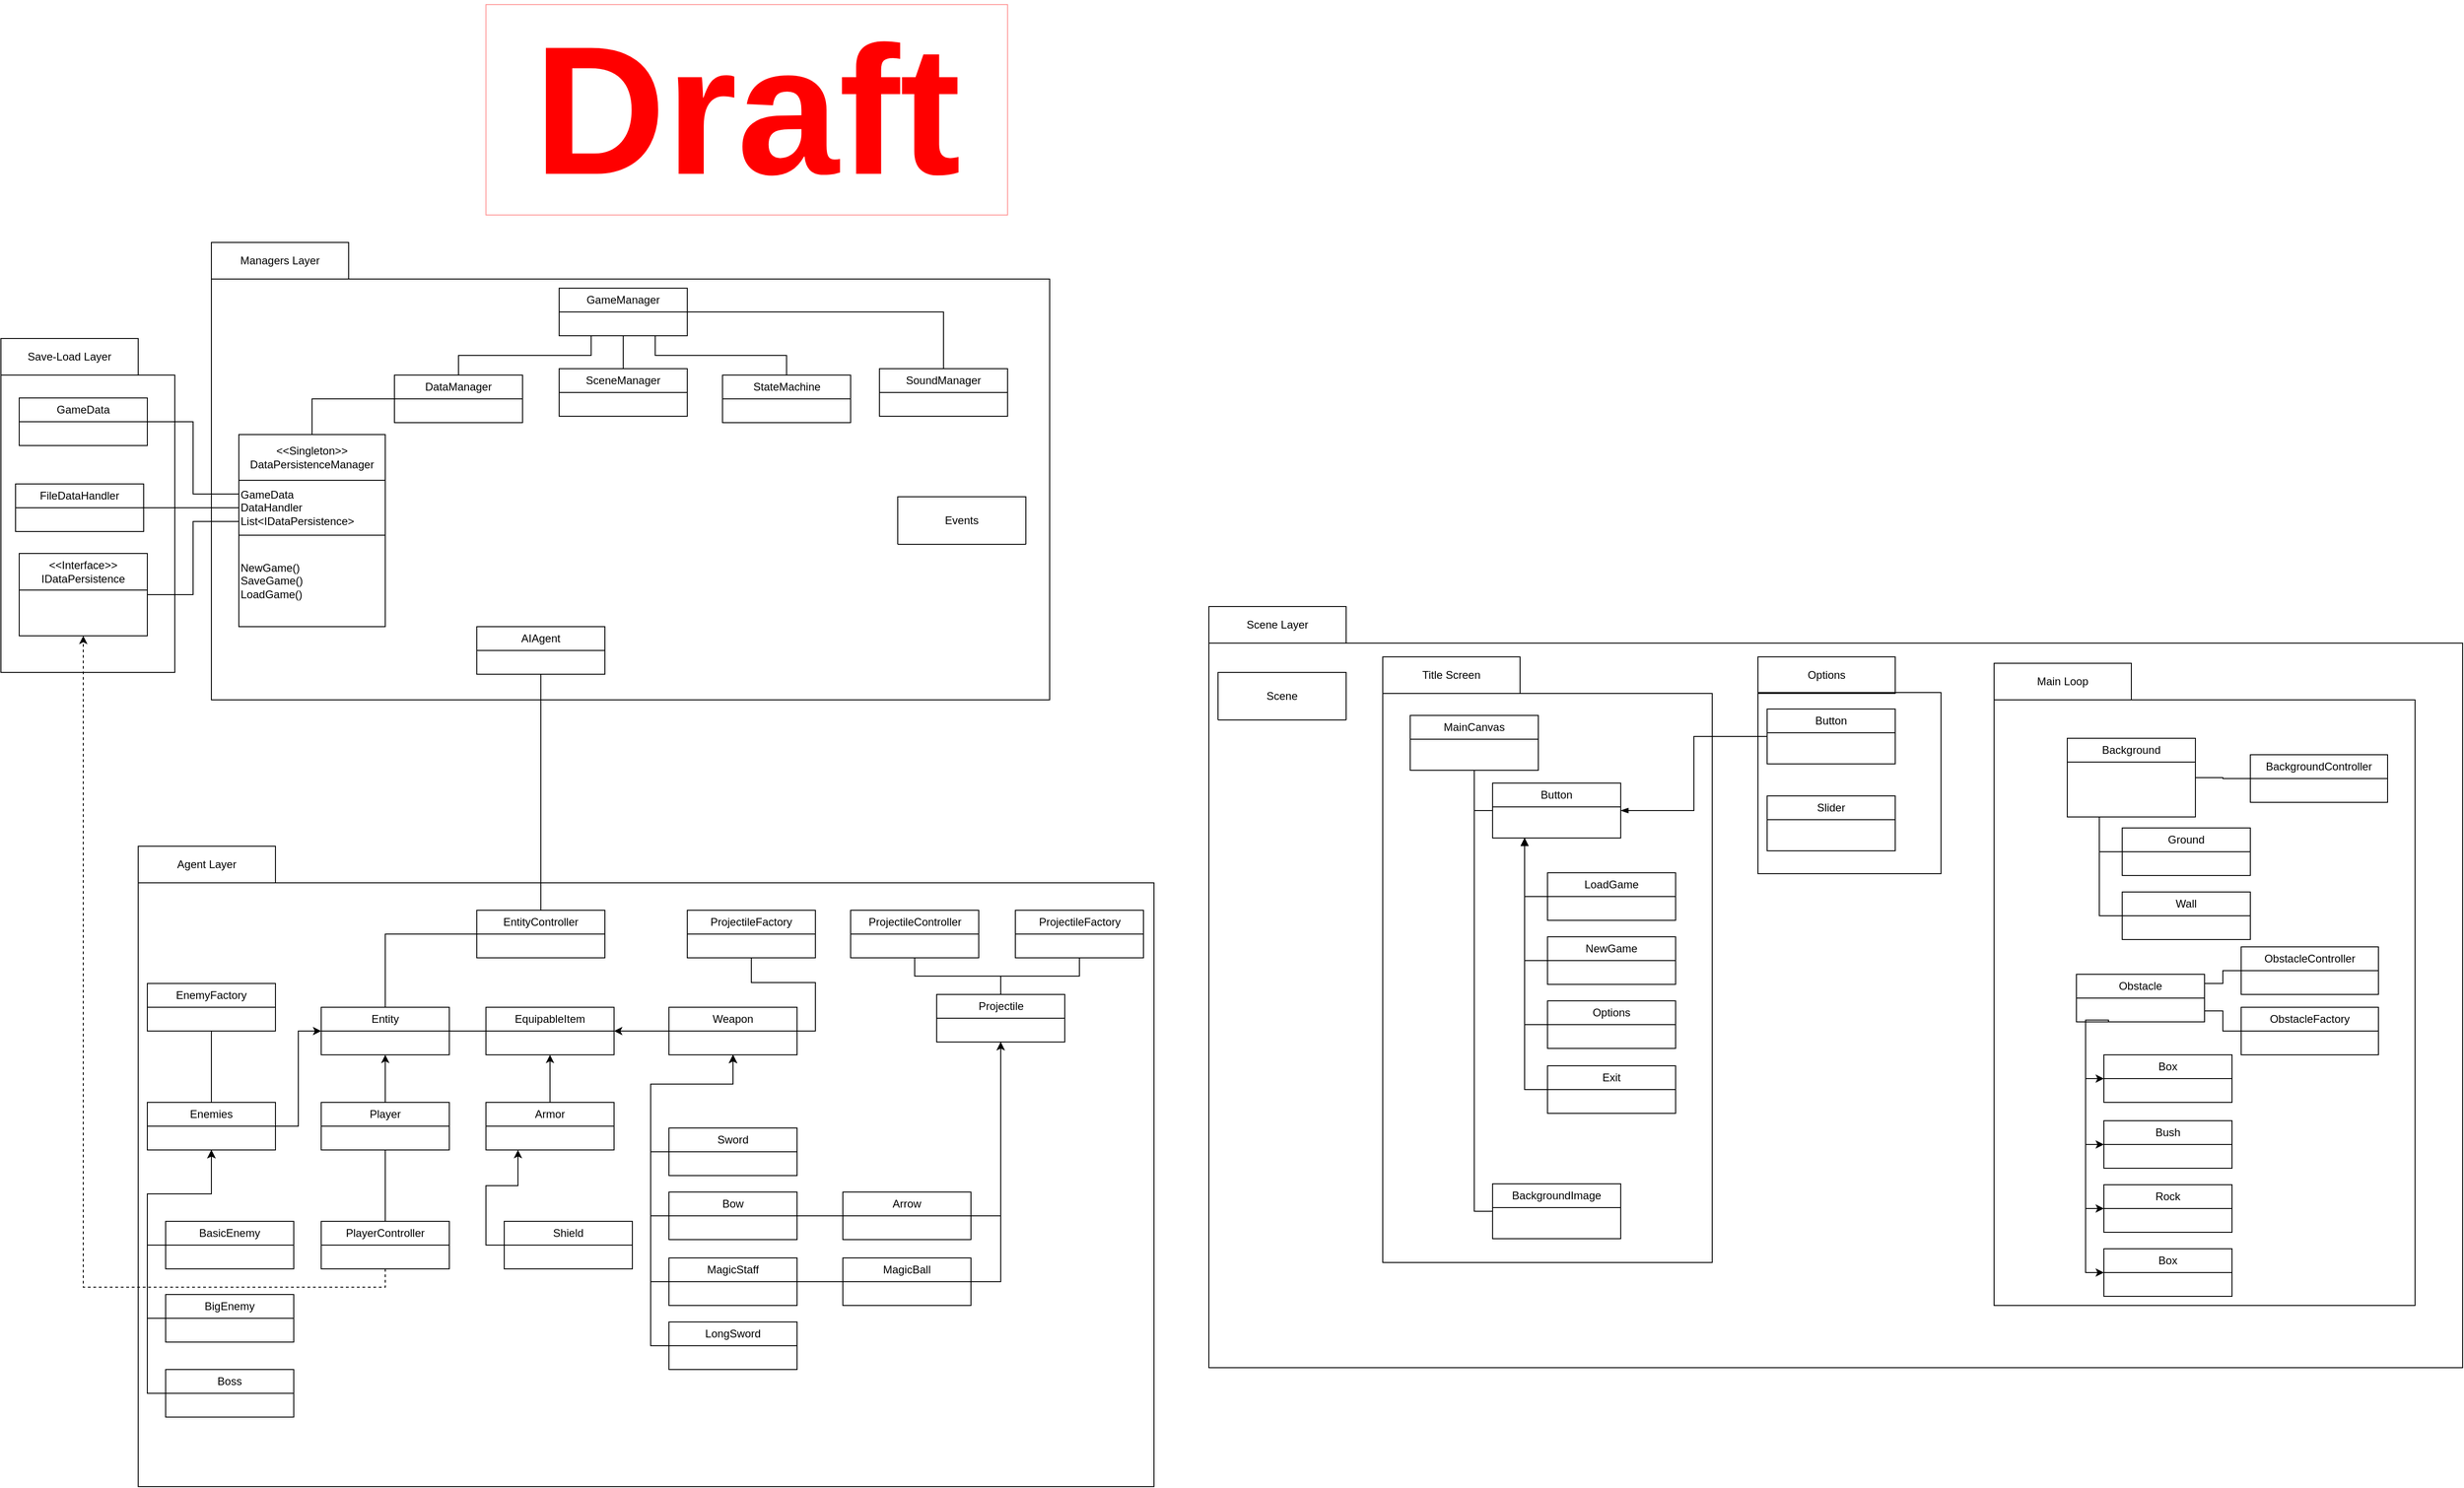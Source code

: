 <mxfile version="24.8.4">
  <diagram name="Página-1" id="SKRLu6_MuARgDEXjkevO">
    <mxGraphModel dx="4316" dy="3375" grid="1" gridSize="10" guides="1" tooltips="1" connect="1" arrows="1" fold="1" page="1" pageScale="1" pageWidth="827" pageHeight="1169" math="0" shadow="0">
      <root>
        <mxCell id="0" />
        <mxCell id="1" parent="0" />
        <mxCell id="CLsQ-1BCrkhe_JOiHHqP-4" value="" style="rounded=0;whiteSpace=wrap;html=1;fillColor=none;" vertex="1" parent="1">
          <mxGeometry x="-570" y="-415" width="190" height="325" as="geometry" />
        </mxCell>
        <mxCell id="TCKFNK1VzcnC_DEqVwrI-56" value="" style="rounded=0;whiteSpace=wrap;html=1;fillColor=none;" parent="1" vertex="1">
          <mxGeometry x="-340" y="-520" width="916" height="460" as="geometry" />
        </mxCell>
        <mxCell id="TCKFNK1VzcnC_DEqVwrI-37" value="" style="rounded=0;whiteSpace=wrap;html=1;fillColor=none;" parent="1" vertex="1">
          <mxGeometry x="-420" y="140" width="1110" height="660" as="geometry" />
        </mxCell>
        <mxCell id="TCKFNK1VzcnC_DEqVwrI-40" value="" style="rounded=0;whiteSpace=wrap;html=1;fillColor=none;" parent="1" vertex="1">
          <mxGeometry x="750" y="-122" width="1370" height="792" as="geometry" />
        </mxCell>
        <mxCell id="ePh-xBDJGtSykjtxWbjK-45" style="edgeStyle=orthogonalEdgeStyle;rounded=0;orthogonalLoop=1;jettySize=auto;html=1;exitX=1;exitY=0.5;exitDx=0;exitDy=0;entryX=0;entryY=0.5;entryDx=0;entryDy=0;" parent="1" source="TCKFNK1VzcnC_DEqVwrI-7" target="TCKFNK1VzcnC_DEqVwrI-25" edge="1">
          <mxGeometry relative="1" as="geometry" />
        </mxCell>
        <mxCell id="ePh-xBDJGtSykjtxWbjK-88" style="edgeStyle=orthogonalEdgeStyle;rounded=0;orthogonalLoop=1;jettySize=auto;html=1;exitX=0.5;exitY=0;exitDx=0;exitDy=0;entryX=0.5;entryY=1;entryDx=0;entryDy=0;endArrow=none;endFill=0;" parent="1" source="TCKFNK1VzcnC_DEqVwrI-7" target="ePh-xBDJGtSykjtxWbjK-81" edge="1">
          <mxGeometry relative="1" as="geometry" />
        </mxCell>
        <mxCell id="TCKFNK1VzcnC_DEqVwrI-7" value="Enemies" style="swimlane;fontStyle=0;childLayout=stackLayout;horizontal=1;startSize=26;fillColor=none;horizontalStack=0;resizeParent=1;resizeParentMax=0;resizeLast=0;collapsible=1;marginBottom=0;whiteSpace=wrap;html=1;" parent="1" vertex="1">
          <mxGeometry x="-410" y="380" width="140" height="52" as="geometry" />
        </mxCell>
        <mxCell id="TCKFNK1VzcnC_DEqVwrI-8" value="Scene" style="swimlane;fontStyle=0;childLayout=stackLayout;horizontal=1;startSize=52;fillColor=none;horizontalStack=0;resizeParent=1;resizeParentMax=0;resizeLast=0;collapsible=1;marginBottom=0;whiteSpace=wrap;html=1;" parent="1" vertex="1">
          <mxGeometry x="760" y="-90" width="140" height="52" as="geometry" />
        </mxCell>
        <mxCell id="ePh-xBDJGtSykjtxWbjK-9" style="edgeStyle=orthogonalEdgeStyle;rounded=0;orthogonalLoop=1;jettySize=auto;html=1;exitX=0.5;exitY=0;exitDx=0;exitDy=0;entryX=0;entryY=0.5;entryDx=0;entryDy=0;endArrow=none;endFill=0;" parent="1" source="TCKFNK1VzcnC_DEqVwrI-25" target="TCKFNK1VzcnC_DEqVwrI-28" edge="1">
          <mxGeometry relative="1" as="geometry">
            <Array as="points">
              <mxPoint x="-150" y="196" />
            </Array>
          </mxGeometry>
        </mxCell>
        <mxCell id="TCKFNK1VzcnC_DEqVwrI-25" value="Entity" style="swimlane;fontStyle=0;childLayout=stackLayout;horizontal=1;startSize=26;fillColor=none;horizontalStack=0;resizeParent=1;resizeParentMax=0;resizeLast=0;collapsible=1;marginBottom=0;whiteSpace=wrap;html=1;" parent="1" vertex="1">
          <mxGeometry x="-220" y="276" width="140" height="52" as="geometry" />
        </mxCell>
        <mxCell id="TCKFNK1VzcnC_DEqVwrI-28" value="EntityController" style="swimlane;fontStyle=0;childLayout=stackLayout;horizontal=1;startSize=26;fillColor=none;horizontalStack=0;resizeParent=1;resizeParentMax=0;resizeLast=0;collapsible=1;marginBottom=0;whiteSpace=wrap;html=1;" parent="1" vertex="1">
          <mxGeometry x="-50" y="170" width="140" height="52" as="geometry" />
        </mxCell>
        <mxCell id="TCKFNK1VzcnC_DEqVwrI-31" value="Events" style="swimlane;fontStyle=0;childLayout=stackLayout;horizontal=1;startSize=52;fillColor=none;horizontalStack=0;resizeParent=1;resizeParentMax=0;resizeLast=0;collapsible=1;marginBottom=0;whiteSpace=wrap;html=1;" parent="1" vertex="1">
          <mxGeometry x="410" y="-282" width="140" height="52" as="geometry" />
        </mxCell>
        <mxCell id="ePh-xBDJGtSykjtxWbjK-32" style="edgeStyle=orthogonalEdgeStyle;rounded=0;orthogonalLoop=1;jettySize=auto;html=1;exitX=0.5;exitY=1;exitDx=0;exitDy=0;entryX=0.5;entryY=0;entryDx=0;entryDy=0;endArrow=none;endFill=0;" parent="1" source="TCKFNK1VzcnC_DEqVwrI-32" target="TCKFNK1VzcnC_DEqVwrI-28" edge="1">
          <mxGeometry relative="1" as="geometry" />
        </mxCell>
        <mxCell id="TCKFNK1VzcnC_DEqVwrI-32" value="AIAgent" style="swimlane;fontStyle=0;childLayout=stackLayout;horizontal=1;startSize=26;fillColor=none;horizontalStack=0;resizeParent=1;resizeParentMax=0;resizeLast=0;collapsible=1;marginBottom=0;whiteSpace=wrap;html=1;" parent="1" vertex="1">
          <mxGeometry x="-50" y="-140" width="140" height="52" as="geometry" />
        </mxCell>
        <mxCell id="TCKFNK1VzcnC_DEqVwrI-38" value="Agent Layer" style="html=1;whiteSpace=wrap;" parent="1" vertex="1">
          <mxGeometry x="-420" y="100" width="150" height="40" as="geometry" />
        </mxCell>
        <mxCell id="TCKFNK1VzcnC_DEqVwrI-41" value="Scene Layer" style="html=1;whiteSpace=wrap;" parent="1" vertex="1">
          <mxGeometry x="750" y="-162" width="150" height="40" as="geometry" />
        </mxCell>
        <mxCell id="7OHynZDJISKg4fT9eiZ2-58" style="edgeStyle=orthogonalEdgeStyle;rounded=0;orthogonalLoop=1;jettySize=auto;html=1;exitX=0.5;exitY=0;exitDx=0;exitDy=0;entryX=0.25;entryY=1;entryDx=0;entryDy=0;endArrow=none;endFill=0;" parent="1" source="TCKFNK1VzcnC_DEqVwrI-43" target="TCKFNK1VzcnC_DEqVwrI-51" edge="1">
          <mxGeometry relative="1" as="geometry" />
        </mxCell>
        <mxCell id="7OHynZDJISKg4fT9eiZ2-60" value="" style="edgeStyle=orthogonalEdgeStyle;rounded=0;orthogonalLoop=1;jettySize=auto;html=1;endArrow=none;endFill=0;" parent="1" source="TCKFNK1VzcnC_DEqVwrI-43" target="7OHynZDJISKg4fT9eiZ2-59" edge="1">
          <mxGeometry relative="1" as="geometry" />
        </mxCell>
        <mxCell id="TCKFNK1VzcnC_DEqVwrI-43" value="DataManager" style="swimlane;fontStyle=0;childLayout=stackLayout;horizontal=1;startSize=26;fillColor=none;horizontalStack=0;resizeParent=1;resizeParentMax=0;resizeLast=0;collapsible=1;marginBottom=0;whiteSpace=wrap;html=1;" parent="1" vertex="1">
          <mxGeometry x="-140" y="-415" width="140" height="52" as="geometry" />
        </mxCell>
        <mxCell id="7OHynZDJISKg4fT9eiZ2-55" style="edgeStyle=orthogonalEdgeStyle;rounded=0;orthogonalLoop=1;jettySize=auto;html=1;exitX=0.5;exitY=0;exitDx=0;exitDy=0;entryX=0.5;entryY=1;entryDx=0;entryDy=0;endArrow=none;endFill=0;" parent="1" source="TCKFNK1VzcnC_DEqVwrI-48" target="TCKFNK1VzcnC_DEqVwrI-51" edge="1">
          <mxGeometry relative="1" as="geometry" />
        </mxCell>
        <mxCell id="TCKFNK1VzcnC_DEqVwrI-48" value="SceneManager" style="swimlane;fontStyle=0;childLayout=stackLayout;horizontal=1;startSize=26;fillColor=none;horizontalStack=0;resizeParent=1;resizeParentMax=0;resizeLast=0;collapsible=1;marginBottom=0;whiteSpace=wrap;html=1;" parent="1" vertex="1">
          <mxGeometry x="40" y="-422" width="140" height="52" as="geometry" />
        </mxCell>
        <mxCell id="7OHynZDJISKg4fT9eiZ2-56" style="edgeStyle=orthogonalEdgeStyle;rounded=0;orthogonalLoop=1;jettySize=auto;html=1;exitX=0.5;exitY=0;exitDx=0;exitDy=0;entryX=0.75;entryY=1;entryDx=0;entryDy=0;endArrow=none;endFill=0;" parent="1" source="TCKFNK1VzcnC_DEqVwrI-49" target="TCKFNK1VzcnC_DEqVwrI-51" edge="1">
          <mxGeometry relative="1" as="geometry" />
        </mxCell>
        <mxCell id="TCKFNK1VzcnC_DEqVwrI-49" value="StateMachine" style="swimlane;fontStyle=0;childLayout=stackLayout;horizontal=1;startSize=26;fillColor=none;horizontalStack=0;resizeParent=1;resizeParentMax=0;resizeLast=0;collapsible=1;marginBottom=0;whiteSpace=wrap;html=1;" parent="1" vertex="1">
          <mxGeometry x="218.5" y="-415" width="140" height="52" as="geometry" />
        </mxCell>
        <mxCell id="7OHynZDJISKg4fT9eiZ2-57" style="edgeStyle=orthogonalEdgeStyle;rounded=0;orthogonalLoop=1;jettySize=auto;html=1;exitX=0.5;exitY=0;exitDx=0;exitDy=0;entryX=1;entryY=0.5;entryDx=0;entryDy=0;endArrow=none;endFill=0;" parent="1" source="TCKFNK1VzcnC_DEqVwrI-50" target="TCKFNK1VzcnC_DEqVwrI-51" edge="1">
          <mxGeometry relative="1" as="geometry" />
        </mxCell>
        <mxCell id="TCKFNK1VzcnC_DEqVwrI-50" value="SoundManager" style="swimlane;fontStyle=0;childLayout=stackLayout;horizontal=1;startSize=26;fillColor=none;horizontalStack=0;resizeParent=1;resizeParentMax=0;resizeLast=0;collapsible=1;marginBottom=0;whiteSpace=wrap;html=1;" parent="1" vertex="1">
          <mxGeometry x="390" y="-422" width="140" height="52" as="geometry" />
        </mxCell>
        <mxCell id="TCKFNK1VzcnC_DEqVwrI-51" value="GameManager" style="swimlane;fontStyle=0;childLayout=stackLayout;horizontal=1;startSize=26;fillColor=none;horizontalStack=0;resizeParent=1;resizeParentMax=0;resizeLast=0;collapsible=1;marginBottom=0;whiteSpace=wrap;html=1;" parent="1" vertex="1">
          <mxGeometry x="40" y="-510" width="140" height="52" as="geometry" />
        </mxCell>
        <mxCell id="TCKFNK1VzcnC_DEqVwrI-57" value="Managers Layer" style="html=1;whiteSpace=wrap;" parent="1" vertex="1">
          <mxGeometry x="-340" y="-560" width="150" height="40" as="geometry" />
        </mxCell>
        <mxCell id="ePh-xBDJGtSykjtxWbjK-1" style="edgeStyle=orthogonalEdgeStyle;rounded=0;orthogonalLoop=1;jettySize=auto;html=1;exitX=0.5;exitY=0;exitDx=0;exitDy=0;entryX=0.5;entryY=1;entryDx=0;entryDy=0;" parent="1" source="ENG01ewXfub_soL2wW_B-3" target="TCKFNK1VzcnC_DEqVwrI-25" edge="1">
          <mxGeometry relative="1" as="geometry" />
        </mxCell>
        <mxCell id="ePh-xBDJGtSykjtxWbjK-47" style="edgeStyle=orthogonalEdgeStyle;rounded=0;orthogonalLoop=1;jettySize=auto;html=1;exitX=0.5;exitY=1;exitDx=0;exitDy=0;entryX=0.5;entryY=0;entryDx=0;entryDy=0;endArrow=none;endFill=0;" parent="1" source="ENG01ewXfub_soL2wW_B-3" target="ePh-xBDJGtSykjtxWbjK-46" edge="1">
          <mxGeometry relative="1" as="geometry" />
        </mxCell>
        <mxCell id="ENG01ewXfub_soL2wW_B-3" value="Player" style="swimlane;fontStyle=0;childLayout=stackLayout;horizontal=1;startSize=26;fillColor=none;horizontalStack=0;resizeParent=1;resizeParentMax=0;resizeLast=0;collapsible=1;marginBottom=0;whiteSpace=wrap;html=1;" parent="1" vertex="1">
          <mxGeometry x="-220" y="380" width="140" height="52" as="geometry" />
        </mxCell>
        <mxCell id="ENG01ewXfub_soL2wW_B-11" value="&lt;font style=&quot;font-size: 200px;&quot; color=&quot;#ff0000&quot;&gt;Draft&lt;/font&gt;&lt;font style=&quot;font-size: 200px;&quot; color=&quot;#ff0000&quot;&gt;&lt;br&gt;&lt;/font&gt;" style="text;strokeColor=#FF0000;fillColor=none;html=1;fontSize=24;fontStyle=1;verticalAlign=middle;align=center;opacity=40;" parent="1" vertex="1">
          <mxGeometry x="-40" y="-820" width="570" height="230" as="geometry" />
        </mxCell>
        <mxCell id="ePh-xBDJGtSykjtxWbjK-82" style="edgeStyle=orthogonalEdgeStyle;rounded=0;orthogonalLoop=1;jettySize=auto;html=1;exitX=0;exitY=0.5;exitDx=0;exitDy=0;entryX=0.5;entryY=1;entryDx=0;entryDy=0;" parent="1" source="ePh-xBDJGtSykjtxWbjK-3" target="TCKFNK1VzcnC_DEqVwrI-7" edge="1">
          <mxGeometry relative="1" as="geometry">
            <Array as="points">
              <mxPoint x="-410" y="536" />
              <mxPoint x="-410" y="480" />
              <mxPoint x="-340" y="480" />
            </Array>
          </mxGeometry>
        </mxCell>
        <mxCell id="ePh-xBDJGtSykjtxWbjK-3" value="BasicEnemy" style="swimlane;fontStyle=0;childLayout=stackLayout;horizontal=1;startSize=26;fillColor=none;horizontalStack=0;resizeParent=1;resizeParentMax=0;resizeLast=0;collapsible=1;marginBottom=0;whiteSpace=wrap;html=1;" parent="1" vertex="1">
          <mxGeometry x="-390" y="510" width="140" height="52" as="geometry" />
        </mxCell>
        <mxCell id="ePh-xBDJGtSykjtxWbjK-86" style="edgeStyle=orthogonalEdgeStyle;rounded=0;orthogonalLoop=1;jettySize=auto;html=1;exitX=0;exitY=0.5;exitDx=0;exitDy=0;entryX=0.5;entryY=1;entryDx=0;entryDy=0;" parent="1" source="ePh-xBDJGtSykjtxWbjK-4" target="TCKFNK1VzcnC_DEqVwrI-7" edge="1">
          <mxGeometry relative="1" as="geometry">
            <Array as="points">
              <mxPoint x="-410" y="616" />
              <mxPoint x="-410" y="480" />
              <mxPoint x="-340" y="480" />
            </Array>
          </mxGeometry>
        </mxCell>
        <mxCell id="ePh-xBDJGtSykjtxWbjK-4" value="BigEnemy" style="swimlane;fontStyle=0;childLayout=stackLayout;horizontal=1;startSize=26;fillColor=none;horizontalStack=0;resizeParent=1;resizeParentMax=0;resizeLast=0;collapsible=1;marginBottom=0;whiteSpace=wrap;html=1;" parent="1" vertex="1">
          <mxGeometry x="-390" y="590" width="140" height="52" as="geometry" />
        </mxCell>
        <mxCell id="ePh-xBDJGtSykjtxWbjK-85" style="edgeStyle=orthogonalEdgeStyle;rounded=0;orthogonalLoop=1;jettySize=auto;html=1;exitX=0;exitY=0.5;exitDx=0;exitDy=0;entryX=0.5;entryY=1;entryDx=0;entryDy=0;" parent="1" source="ePh-xBDJGtSykjtxWbjK-5" target="TCKFNK1VzcnC_DEqVwrI-7" edge="1">
          <mxGeometry relative="1" as="geometry">
            <Array as="points">
              <mxPoint x="-410" y="698" />
              <mxPoint x="-410" y="480" />
              <mxPoint x="-340" y="480" />
            </Array>
          </mxGeometry>
        </mxCell>
        <mxCell id="ePh-xBDJGtSykjtxWbjK-5" value="Boss" style="swimlane;fontStyle=0;childLayout=stackLayout;horizontal=1;startSize=26;fillColor=none;horizontalStack=0;resizeParent=1;resizeParentMax=0;resizeLast=0;collapsible=1;marginBottom=0;whiteSpace=wrap;html=1;" parent="1" vertex="1">
          <mxGeometry x="-390" y="672" width="140" height="52" as="geometry" />
        </mxCell>
        <mxCell id="ePh-xBDJGtSykjtxWbjK-44" style="edgeStyle=orthogonalEdgeStyle;rounded=0;orthogonalLoop=1;jettySize=auto;html=1;exitX=0.5;exitY=1;exitDx=0;exitDy=0;entryX=0.5;entryY=0;entryDx=0;entryDy=0;endArrow=none;endFill=0;" parent="1" source="ePh-xBDJGtSykjtxWbjK-33" target="ePh-xBDJGtSykjtxWbjK-41" edge="1">
          <mxGeometry relative="1" as="geometry" />
        </mxCell>
        <mxCell id="ePh-xBDJGtSykjtxWbjK-33" value="Projectile&lt;span style=&quot;background-color: initial;&quot;&gt;Controller&lt;/span&gt;" style="swimlane;fontStyle=0;childLayout=stackLayout;horizontal=1;startSize=26;fillColor=none;horizontalStack=0;resizeParent=1;resizeParentMax=0;resizeLast=0;collapsible=1;marginBottom=0;whiteSpace=wrap;html=1;" parent="1" vertex="1">
          <mxGeometry x="358.5" y="170" width="140" height="52" as="geometry" />
        </mxCell>
        <mxCell id="ePh-xBDJGtSykjtxWbjK-76" value="" style="edgeStyle=orthogonalEdgeStyle;rounded=0;orthogonalLoop=1;jettySize=auto;html=1;endArrow=none;endFill=0;" parent="1" source="ePh-xBDJGtSykjtxWbjK-41" target="ePh-xBDJGtSykjtxWbjK-75" edge="1">
          <mxGeometry relative="1" as="geometry" />
        </mxCell>
        <mxCell id="ePh-xBDJGtSykjtxWbjK-41" value="Projectile" style="swimlane;fontStyle=0;childLayout=stackLayout;horizontal=1;startSize=26;fillColor=none;horizontalStack=0;resizeParent=1;resizeParentMax=0;resizeLast=0;collapsible=1;marginBottom=0;whiteSpace=wrap;html=1;" parent="1" vertex="1">
          <mxGeometry x="452.5" y="262" width="140" height="52" as="geometry" />
        </mxCell>
        <mxCell id="ePh-xBDJGtSykjtxWbjK-63" style="edgeStyle=orthogonalEdgeStyle;rounded=0;orthogonalLoop=1;jettySize=auto;html=1;exitX=1;exitY=0.5;exitDx=0;exitDy=0;entryX=0.5;entryY=1;entryDx=0;entryDy=0;" parent="1" source="ePh-xBDJGtSykjtxWbjK-42" target="ePh-xBDJGtSykjtxWbjK-41" edge="1">
          <mxGeometry relative="1" as="geometry">
            <Array as="points">
              <mxPoint x="522.5" y="504" />
            </Array>
          </mxGeometry>
        </mxCell>
        <mxCell id="ePh-xBDJGtSykjtxWbjK-42" value="Arrow" style="swimlane;fontStyle=0;childLayout=stackLayout;horizontal=1;startSize=26;fillColor=none;horizontalStack=0;resizeParent=1;resizeParentMax=0;resizeLast=0;collapsible=1;marginBottom=0;whiteSpace=wrap;html=1;" parent="1" vertex="1">
          <mxGeometry x="350" y="478" width="140" height="52" as="geometry" />
        </mxCell>
        <mxCell id="ePh-xBDJGtSykjtxWbjK-66" style="edgeStyle=orthogonalEdgeStyle;rounded=0;orthogonalLoop=1;jettySize=auto;html=1;exitX=1;exitY=0.5;exitDx=0;exitDy=0;entryX=0.5;entryY=1;entryDx=0;entryDy=0;" parent="1" source="ePh-xBDJGtSykjtxWbjK-43" target="ePh-xBDJGtSykjtxWbjK-41" edge="1">
          <mxGeometry relative="1" as="geometry">
            <Array as="points">
              <mxPoint x="522.5" y="576" />
            </Array>
          </mxGeometry>
        </mxCell>
        <mxCell id="ePh-xBDJGtSykjtxWbjK-43" value="MagicBall" style="swimlane;fontStyle=0;childLayout=stackLayout;horizontal=1;startSize=26;fillColor=none;horizontalStack=0;resizeParent=1;resizeParentMax=0;resizeLast=0;collapsible=1;marginBottom=0;whiteSpace=wrap;html=1;" parent="1" vertex="1">
          <mxGeometry x="350" y="550" width="140" height="52" as="geometry" />
        </mxCell>
        <mxCell id="7OHynZDJISKg4fT9eiZ2-63" style="edgeStyle=orthogonalEdgeStyle;rounded=0;orthogonalLoop=1;jettySize=auto;html=1;exitX=0.5;exitY=1;exitDx=0;exitDy=0;entryX=0.5;entryY=1;entryDx=0;entryDy=0;endArrow=classic;endFill=1;startArrow=none;startFill=0;dashed=1;" parent="1" source="ePh-xBDJGtSykjtxWbjK-46" target="7OHynZDJISKg4fT9eiZ2-61" edge="1">
          <mxGeometry relative="1" as="geometry" />
        </mxCell>
        <mxCell id="ePh-xBDJGtSykjtxWbjK-46" value="PlayerController" style="swimlane;fontStyle=0;childLayout=stackLayout;horizontal=1;startSize=26;fillColor=none;horizontalStack=0;resizeParent=1;resizeParentMax=0;resizeLast=0;collapsible=1;marginBottom=0;whiteSpace=wrap;html=1;" parent="1" vertex="1">
          <mxGeometry x="-220" y="510" width="140" height="52" as="geometry" />
        </mxCell>
        <mxCell id="ePh-xBDJGtSykjtxWbjK-79" style="edgeStyle=orthogonalEdgeStyle;rounded=0;orthogonalLoop=1;jettySize=auto;html=1;exitX=1;exitY=0.5;exitDx=0;exitDy=0;entryX=0.5;entryY=1;entryDx=0;entryDy=0;endArrow=none;endFill=0;" parent="1" source="ePh-xBDJGtSykjtxWbjK-54" target="ePh-xBDJGtSykjtxWbjK-78" edge="1">
          <mxGeometry relative="1" as="geometry" />
        </mxCell>
        <mxCell id="ePh-xBDJGtSykjtxWbjK-98" style="edgeStyle=orthogonalEdgeStyle;rounded=0;orthogonalLoop=1;jettySize=auto;html=1;exitX=0;exitY=0.5;exitDx=0;exitDy=0;entryX=1;entryY=0.5;entryDx=0;entryDy=0;" parent="1" source="ePh-xBDJGtSykjtxWbjK-54" target="ePh-xBDJGtSykjtxWbjK-97" edge="1">
          <mxGeometry relative="1" as="geometry" />
        </mxCell>
        <mxCell id="ePh-xBDJGtSykjtxWbjK-54" value="Weapon" style="swimlane;fontStyle=0;childLayout=stackLayout;horizontal=1;startSize=26;fillColor=none;horizontalStack=0;resizeParent=1;resizeParentMax=0;resizeLast=0;collapsible=1;marginBottom=0;whiteSpace=wrap;html=1;" parent="1" vertex="1">
          <mxGeometry x="160" y="276" width="140" height="52" as="geometry" />
        </mxCell>
        <mxCell id="ePh-xBDJGtSykjtxWbjK-89" style="edgeStyle=orthogonalEdgeStyle;rounded=0;orthogonalLoop=1;jettySize=auto;html=1;exitX=0;exitY=0.5;exitDx=0;exitDy=0;entryX=0.5;entryY=1;entryDx=0;entryDy=0;" parent="1" source="ePh-xBDJGtSykjtxWbjK-56" target="ePh-xBDJGtSykjtxWbjK-54" edge="1">
          <mxGeometry relative="1" as="geometry">
            <Array as="points">
              <mxPoint x="140" y="434" />
              <mxPoint x="140" y="360" />
              <mxPoint x="230" y="360" />
            </Array>
          </mxGeometry>
        </mxCell>
        <mxCell id="ePh-xBDJGtSykjtxWbjK-56" value="Sword" style="swimlane;fontStyle=0;childLayout=stackLayout;horizontal=1;startSize=26;fillColor=none;horizontalStack=0;resizeParent=1;resizeParentMax=0;resizeLast=0;collapsible=1;marginBottom=0;whiteSpace=wrap;html=1;" parent="1" vertex="1">
          <mxGeometry x="160" y="408" width="140" height="52" as="geometry" />
        </mxCell>
        <mxCell id="ePh-xBDJGtSykjtxWbjK-70" style="edgeStyle=orthogonalEdgeStyle;rounded=0;orthogonalLoop=1;jettySize=auto;html=1;exitX=1;exitY=0.5;exitDx=0;exitDy=0;entryX=0;entryY=0.5;entryDx=0;entryDy=0;endArrow=none;endFill=0;" parent="1" source="ePh-xBDJGtSykjtxWbjK-57" target="ePh-xBDJGtSykjtxWbjK-42" edge="1">
          <mxGeometry relative="1" as="geometry" />
        </mxCell>
        <mxCell id="ePh-xBDJGtSykjtxWbjK-92" style="edgeStyle=orthogonalEdgeStyle;rounded=0;orthogonalLoop=1;jettySize=auto;html=1;exitX=0;exitY=0.5;exitDx=0;exitDy=0;entryX=0.5;entryY=1;entryDx=0;entryDy=0;" parent="1" source="ePh-xBDJGtSykjtxWbjK-57" target="ePh-xBDJGtSykjtxWbjK-54" edge="1">
          <mxGeometry relative="1" as="geometry">
            <Array as="points">
              <mxPoint x="140" y="504" />
              <mxPoint x="140" y="360" />
              <mxPoint x="230" y="360" />
            </Array>
          </mxGeometry>
        </mxCell>
        <mxCell id="ePh-xBDJGtSykjtxWbjK-57" value="Bow" style="swimlane;fontStyle=0;childLayout=stackLayout;horizontal=1;startSize=26;fillColor=none;horizontalStack=0;resizeParent=1;resizeParentMax=0;resizeLast=0;collapsible=1;marginBottom=0;whiteSpace=wrap;html=1;" parent="1" vertex="1">
          <mxGeometry x="160" y="478" width="140" height="52" as="geometry" />
        </mxCell>
        <mxCell id="ePh-xBDJGtSykjtxWbjK-61" style="edgeStyle=orthogonalEdgeStyle;rounded=0;orthogonalLoop=1;jettySize=auto;html=1;exitX=1;exitY=0.5;exitDx=0;exitDy=0;entryX=0;entryY=0.5;entryDx=0;entryDy=0;endArrow=none;endFill=0;" parent="1" source="ePh-xBDJGtSykjtxWbjK-59" target="ePh-xBDJGtSykjtxWbjK-43" edge="1">
          <mxGeometry relative="1" as="geometry" />
        </mxCell>
        <mxCell id="ePh-xBDJGtSykjtxWbjK-94" style="edgeStyle=orthogonalEdgeStyle;rounded=0;orthogonalLoop=1;jettySize=auto;html=1;exitX=0;exitY=0.5;exitDx=0;exitDy=0;entryX=0.5;entryY=1;entryDx=0;entryDy=0;" parent="1" source="ePh-xBDJGtSykjtxWbjK-59" target="ePh-xBDJGtSykjtxWbjK-54" edge="1">
          <mxGeometry relative="1" as="geometry">
            <Array as="points">
              <mxPoint x="140" y="576" />
              <mxPoint x="140" y="360" />
              <mxPoint x="230" y="360" />
            </Array>
          </mxGeometry>
        </mxCell>
        <mxCell id="ePh-xBDJGtSykjtxWbjK-59" value="MagicStaff" style="swimlane;fontStyle=0;childLayout=stackLayout;horizontal=1;startSize=26;fillColor=none;horizontalStack=0;resizeParent=1;resizeParentMax=0;resizeLast=0;collapsible=1;marginBottom=0;whiteSpace=wrap;html=1;" parent="1" vertex="1">
          <mxGeometry x="160" y="550" width="140" height="52" as="geometry" />
        </mxCell>
        <mxCell id="ePh-xBDJGtSykjtxWbjK-75" value="ProjectileFactory" style="swimlane;fontStyle=0;childLayout=stackLayout;horizontal=1;startSize=26;fillColor=none;horizontalStack=0;resizeParent=1;resizeParentMax=0;resizeLast=0;collapsible=1;marginBottom=0;whiteSpace=wrap;html=1;" parent="1" vertex="1">
          <mxGeometry x="538.5" y="170" width="140" height="52" as="geometry" />
        </mxCell>
        <mxCell id="ePh-xBDJGtSykjtxWbjK-78" value="ProjectileFactory" style="swimlane;fontStyle=0;childLayout=stackLayout;horizontal=1;startSize=26;fillColor=none;horizontalStack=0;resizeParent=1;resizeParentMax=0;resizeLast=0;collapsible=1;marginBottom=0;whiteSpace=wrap;html=1;" parent="1" vertex="1">
          <mxGeometry x="180" y="170" width="140" height="52" as="geometry" />
        </mxCell>
        <mxCell id="ePh-xBDJGtSykjtxWbjK-80" style="edgeStyle=orthogonalEdgeStyle;rounded=0;orthogonalLoop=1;jettySize=auto;html=1;entryX=0;entryY=0.5;entryDx=0;entryDy=0;" parent="1" target="TCKFNK1VzcnC_DEqVwrI-25" edge="1">
          <mxGeometry relative="1" as="geometry">
            <mxPoint x="-220" y="302" as="sourcePoint" />
          </mxGeometry>
        </mxCell>
        <mxCell id="ePh-xBDJGtSykjtxWbjK-81" value="Enemy&lt;span style=&quot;background-color: initial;&quot;&gt;Factory&lt;/span&gt;" style="swimlane;fontStyle=0;childLayout=stackLayout;horizontal=1;startSize=26;fillColor=none;horizontalStack=0;resizeParent=1;resizeParentMax=0;resizeLast=0;collapsible=1;marginBottom=0;whiteSpace=wrap;html=1;" parent="1" vertex="1">
          <mxGeometry x="-410" y="250" width="140" height="52" as="geometry" />
        </mxCell>
        <mxCell id="ePh-xBDJGtSykjtxWbjK-99" style="edgeStyle=orthogonalEdgeStyle;rounded=0;orthogonalLoop=1;jettySize=auto;html=1;exitX=0;exitY=0.5;exitDx=0;exitDy=0;entryX=1;entryY=0.5;entryDx=0;entryDy=0;endArrow=none;endFill=0;" parent="1" source="ePh-xBDJGtSykjtxWbjK-97" target="TCKFNK1VzcnC_DEqVwrI-25" edge="1">
          <mxGeometry relative="1" as="geometry" />
        </mxCell>
        <mxCell id="ePh-xBDJGtSykjtxWbjK-97" value="EquipableItem" style="swimlane;fontStyle=0;childLayout=stackLayout;horizontal=1;startSize=26;fillColor=none;horizontalStack=0;resizeParent=1;resizeParentMax=0;resizeLast=0;collapsible=1;marginBottom=0;whiteSpace=wrap;html=1;" parent="1" vertex="1">
          <mxGeometry x="-40" y="276" width="140" height="52" as="geometry" />
        </mxCell>
        <mxCell id="ePh-xBDJGtSykjtxWbjK-101" style="edgeStyle=orthogonalEdgeStyle;rounded=0;orthogonalLoop=1;jettySize=auto;html=1;exitX=0.5;exitY=0;exitDx=0;exitDy=0;entryX=0.5;entryY=1;entryDx=0;entryDy=0;" parent="1" source="ePh-xBDJGtSykjtxWbjK-100" target="ePh-xBDJGtSykjtxWbjK-97" edge="1">
          <mxGeometry relative="1" as="geometry" />
        </mxCell>
        <mxCell id="ePh-xBDJGtSykjtxWbjK-100" value="Armor" style="swimlane;fontStyle=0;childLayout=stackLayout;horizontal=1;startSize=26;fillColor=none;horizontalStack=0;resizeParent=1;resizeParentMax=0;resizeLast=0;collapsible=1;marginBottom=0;whiteSpace=wrap;html=1;" parent="1" vertex="1">
          <mxGeometry x="-40" y="380" width="140" height="52" as="geometry" />
        </mxCell>
        <mxCell id="ePh-xBDJGtSykjtxWbjK-105" style="edgeStyle=orthogonalEdgeStyle;rounded=0;orthogonalLoop=1;jettySize=auto;html=1;exitX=0;exitY=0.5;exitDx=0;exitDy=0;entryX=0.25;entryY=1;entryDx=0;entryDy=0;" parent="1" source="ePh-xBDJGtSykjtxWbjK-104" target="ePh-xBDJGtSykjtxWbjK-100" edge="1">
          <mxGeometry relative="1" as="geometry" />
        </mxCell>
        <mxCell id="ePh-xBDJGtSykjtxWbjK-104" value="Shield" style="swimlane;fontStyle=0;childLayout=stackLayout;horizontal=1;startSize=26;fillColor=none;horizontalStack=0;resizeParent=1;resizeParentMax=0;resizeLast=0;collapsible=1;marginBottom=0;whiteSpace=wrap;html=1;" parent="1" vertex="1">
          <mxGeometry x="-20" y="510" width="140" height="52" as="geometry" />
        </mxCell>
        <mxCell id="ePh-xBDJGtSykjtxWbjK-109" style="edgeStyle=orthogonalEdgeStyle;rounded=0;orthogonalLoop=1;jettySize=auto;html=1;exitX=0;exitY=0.5;exitDx=0;exitDy=0;entryX=0.5;entryY=1;entryDx=0;entryDy=0;" parent="1" source="ePh-xBDJGtSykjtxWbjK-106" target="ePh-xBDJGtSykjtxWbjK-54" edge="1">
          <mxGeometry relative="1" as="geometry">
            <Array as="points">
              <mxPoint x="140" y="646" />
              <mxPoint x="140" y="360" />
              <mxPoint x="230" y="360" />
            </Array>
          </mxGeometry>
        </mxCell>
        <mxCell id="ePh-xBDJGtSykjtxWbjK-106" value="LongSword" style="swimlane;fontStyle=0;childLayout=stackLayout;horizontal=1;startSize=26;fillColor=none;horizontalStack=0;resizeParent=1;resizeParentMax=0;resizeLast=0;collapsible=1;marginBottom=0;whiteSpace=wrap;html=1;" parent="1" vertex="1">
          <mxGeometry x="160" y="620" width="140" height="52" as="geometry" />
        </mxCell>
        <mxCell id="7OHynZDJISKg4fT9eiZ2-6" value="" style="rounded=0;whiteSpace=wrap;html=1;fillColor=none;" parent="1" vertex="1">
          <mxGeometry x="940" y="-67" width="360" height="622" as="geometry" />
        </mxCell>
        <mxCell id="7OHynZDJISKg4fT9eiZ2-27" value="Title Screen" style="html=1;whiteSpace=wrap;" parent="1" vertex="1">
          <mxGeometry x="940" y="-107" width="150" height="40" as="geometry" />
        </mxCell>
        <mxCell id="CLsQ-1BCrkhe_JOiHHqP-17" style="edgeStyle=orthogonalEdgeStyle;rounded=0;orthogonalLoop=1;jettySize=auto;html=1;exitX=0;exitY=0.5;exitDx=0;exitDy=0;entryX=0.5;entryY=1;entryDx=0;entryDy=0;endArrow=none;endFill=0;" edge="1" parent="1" source="7OHynZDJISKg4fT9eiZ2-42" target="CLsQ-1BCrkhe_JOiHHqP-15">
          <mxGeometry relative="1" as="geometry" />
        </mxCell>
        <mxCell id="CLsQ-1BCrkhe_JOiHHqP-46" value="" style="edgeStyle=orthogonalEdgeStyle;rounded=0;orthogonalLoop=1;jettySize=auto;html=1;endArrow=none;endFill=0;startArrow=blockThin;startFill=1;entryX=0;entryY=0.5;entryDx=0;entryDy=0;" edge="1" parent="1" source="7OHynZDJISKg4fT9eiZ2-42" target="CLsQ-1BCrkhe_JOiHHqP-45">
          <mxGeometry relative="1" as="geometry" />
        </mxCell>
        <mxCell id="7OHynZDJISKg4fT9eiZ2-42" value="Button" style="swimlane;fontStyle=0;childLayout=stackLayout;horizontal=1;startSize=26;fillColor=none;horizontalStack=0;resizeParent=1;resizeParentMax=0;resizeLast=0;collapsible=1;marginBottom=0;whiteSpace=wrap;html=1;" parent="1" vertex="1">
          <mxGeometry x="1060" y="31" width="140" height="60" as="geometry" />
        </mxCell>
        <mxCell id="7OHynZDJISKg4fT9eiZ2-43" style="edgeStyle=orthogonalEdgeStyle;rounded=0;orthogonalLoop=1;jettySize=auto;html=1;exitX=0;exitY=0.5;exitDx=0;exitDy=0;entryX=0.25;entryY=1;entryDx=0;entryDy=0;endArrow=block;endFill=1;" parent="1" source="7OHynZDJISKg4fT9eiZ2-44" target="7OHynZDJISKg4fT9eiZ2-42" edge="1">
          <mxGeometry relative="1" as="geometry" />
        </mxCell>
        <mxCell id="7OHynZDJISKg4fT9eiZ2-44" value="LoadGame" style="swimlane;fontStyle=0;childLayout=stackLayout;horizontal=1;startSize=26;fillColor=none;horizontalStack=0;resizeParent=1;resizeParentMax=0;resizeLast=0;collapsible=1;marginBottom=0;whiteSpace=wrap;html=1;" parent="1" vertex="1">
          <mxGeometry x="1120" y="129" width="140" height="52" as="geometry" />
        </mxCell>
        <mxCell id="7OHynZDJISKg4fT9eiZ2-45" style="edgeStyle=orthogonalEdgeStyle;rounded=0;orthogonalLoop=1;jettySize=auto;html=1;exitX=0;exitY=0.5;exitDx=0;exitDy=0;entryX=0.25;entryY=1;entryDx=0;entryDy=0;endArrow=block;endFill=1;" parent="1" source="7OHynZDJISKg4fT9eiZ2-46" target="7OHynZDJISKg4fT9eiZ2-42" edge="1">
          <mxGeometry relative="1" as="geometry" />
        </mxCell>
        <mxCell id="7OHynZDJISKg4fT9eiZ2-46" value="NewGame" style="swimlane;fontStyle=0;childLayout=stackLayout;horizontal=1;startSize=26;fillColor=none;horizontalStack=0;resizeParent=1;resizeParentMax=0;resizeLast=0;collapsible=1;marginBottom=0;whiteSpace=wrap;html=1;" parent="1" vertex="1">
          <mxGeometry x="1120" y="199" width="140" height="52" as="geometry" />
        </mxCell>
        <mxCell id="7OHynZDJISKg4fT9eiZ2-50" style="edgeStyle=orthogonalEdgeStyle;rounded=0;orthogonalLoop=1;jettySize=auto;html=1;exitX=0;exitY=0.5;exitDx=0;exitDy=0;entryX=0.25;entryY=1;entryDx=0;entryDy=0;endArrow=block;endFill=1;" parent="1" source="7OHynZDJISKg4fT9eiZ2-49" target="7OHynZDJISKg4fT9eiZ2-42" edge="1">
          <mxGeometry relative="1" as="geometry" />
        </mxCell>
        <mxCell id="7OHynZDJISKg4fT9eiZ2-49" value="Options" style="swimlane;fontStyle=0;childLayout=stackLayout;horizontal=1;startSize=26;fillColor=none;horizontalStack=0;resizeParent=1;resizeParentMax=0;resizeLast=0;collapsible=1;marginBottom=0;whiteSpace=wrap;html=1;" parent="1" vertex="1">
          <mxGeometry x="1120" y="269" width="140" height="52" as="geometry" />
        </mxCell>
        <mxCell id="7OHynZDJISKg4fT9eiZ2-52" style="edgeStyle=orthogonalEdgeStyle;rounded=0;orthogonalLoop=1;jettySize=auto;html=1;exitX=0;exitY=0.5;exitDx=0;exitDy=0;entryX=0.25;entryY=1;entryDx=0;entryDy=0;endArrow=block;endFill=1;" parent="1" source="7OHynZDJISKg4fT9eiZ2-51" target="7OHynZDJISKg4fT9eiZ2-42" edge="1">
          <mxGeometry relative="1" as="geometry" />
        </mxCell>
        <mxCell id="7OHynZDJISKg4fT9eiZ2-51" value="Exit" style="swimlane;fontStyle=0;childLayout=stackLayout;horizontal=1;startSize=26;fillColor=none;horizontalStack=0;resizeParent=1;resizeParentMax=0;resizeLast=0;collapsible=1;marginBottom=0;whiteSpace=wrap;html=1;" parent="1" vertex="1">
          <mxGeometry x="1120" y="340" width="140" height="52" as="geometry" />
        </mxCell>
        <mxCell id="7OHynZDJISKg4fT9eiZ2-59" value="&lt;div&gt;&amp;lt;&amp;lt;Singleton&amp;gt;&amp;gt;&lt;/div&gt;DataPersistenceManager" style="swimlane;fontStyle=0;childLayout=stackLayout;horizontal=1;startSize=50;fillColor=none;horizontalStack=0;resizeParent=1;resizeParentMax=0;resizeLast=0;collapsible=1;marginBottom=0;whiteSpace=wrap;html=1;" parent="1" vertex="1">
          <mxGeometry x="-310" y="-350" width="160" height="210" as="geometry" />
        </mxCell>
        <mxCell id="CLsQ-1BCrkhe_JOiHHqP-12" value="GameData&lt;div&gt;DataHandler&lt;/div&gt;&lt;div&gt;List&amp;lt;IDataPersistence&amp;gt;&lt;/div&gt;" style="rounded=0;whiteSpace=wrap;html=1;fillColor=none;align=left;" vertex="1" parent="7OHynZDJISKg4fT9eiZ2-59">
          <mxGeometry y="50" width="160" height="60" as="geometry" />
        </mxCell>
        <mxCell id="CLsQ-1BCrkhe_JOiHHqP-11" value="NewGame()&lt;div&gt;SaveGame()&lt;/div&gt;&lt;div&gt;LoadGame()&lt;/div&gt;" style="rounded=0;whiteSpace=wrap;html=1;fillColor=none;align=left;" vertex="1" parent="7OHynZDJISKg4fT9eiZ2-59">
          <mxGeometry y="110" width="160" height="100" as="geometry" />
        </mxCell>
        <mxCell id="CLsQ-1BCrkhe_JOiHHqP-9" style="edgeStyle=orthogonalEdgeStyle;rounded=0;orthogonalLoop=1;jettySize=auto;html=1;exitX=1;exitY=0.5;exitDx=0;exitDy=0;entryX=0;entryY=0.75;entryDx=0;entryDy=0;endArrow=none;endFill=0;" edge="1" parent="1" source="7OHynZDJISKg4fT9eiZ2-61" target="CLsQ-1BCrkhe_JOiHHqP-12">
          <mxGeometry relative="1" as="geometry" />
        </mxCell>
        <mxCell id="7OHynZDJISKg4fT9eiZ2-61" value="&lt;div&gt;&amp;lt;&amp;lt;Interface&amp;gt;&amp;gt;&lt;/div&gt;IDataPersistence" style="swimlane;fontStyle=0;childLayout=stackLayout;horizontal=1;startSize=40;fillColor=none;horizontalStack=0;resizeParent=1;resizeParentMax=0;resizeLast=0;collapsible=1;marginBottom=0;whiteSpace=wrap;html=1;" parent="1" vertex="1">
          <mxGeometry x="-550" y="-220" width="140" height="90" as="geometry" />
        </mxCell>
        <mxCell id="CLsQ-1BCrkhe_JOiHHqP-10" style="edgeStyle=orthogonalEdgeStyle;rounded=0;orthogonalLoop=1;jettySize=auto;html=1;exitX=1;exitY=0.5;exitDx=0;exitDy=0;entryX=0;entryY=0.5;entryDx=0;entryDy=0;endArrow=none;endFill=0;" edge="1" parent="1" source="CLsQ-1BCrkhe_JOiHHqP-2" target="CLsQ-1BCrkhe_JOiHHqP-12">
          <mxGeometry relative="1" as="geometry" />
        </mxCell>
        <mxCell id="CLsQ-1BCrkhe_JOiHHqP-2" value="FileDataHandler" style="swimlane;fontStyle=0;childLayout=stackLayout;horizontal=1;startSize=26;fillColor=none;horizontalStack=0;resizeParent=1;resizeParentMax=0;resizeLast=0;collapsible=1;marginBottom=0;whiteSpace=wrap;html=1;" vertex="1" parent="1">
          <mxGeometry x="-554" y="-296" width="140" height="52" as="geometry" />
        </mxCell>
        <mxCell id="CLsQ-1BCrkhe_JOiHHqP-5" value="Save-Load Layer" style="html=1;whiteSpace=wrap;" vertex="1" parent="1">
          <mxGeometry x="-570" y="-455" width="150" height="40" as="geometry" />
        </mxCell>
        <mxCell id="CLsQ-1BCrkhe_JOiHHqP-7" style="edgeStyle=orthogonalEdgeStyle;rounded=0;orthogonalLoop=1;jettySize=auto;html=1;exitX=1;exitY=0.5;exitDx=0;exitDy=0;entryX=0;entryY=0.25;entryDx=0;entryDy=0;endArrow=none;endFill=0;" edge="1" parent="1" source="7OHynZDJISKg4fT9eiZ2-64" target="CLsQ-1BCrkhe_JOiHHqP-12">
          <mxGeometry relative="1" as="geometry" />
        </mxCell>
        <mxCell id="7OHynZDJISKg4fT9eiZ2-64" value="GameData" style="swimlane;fontStyle=0;childLayout=stackLayout;horizontal=1;startSize=26;fillColor=none;horizontalStack=0;resizeParent=1;resizeParentMax=0;resizeLast=0;collapsible=1;marginBottom=0;whiteSpace=wrap;html=1;" parent="1" vertex="1">
          <mxGeometry x="-550" y="-390" width="140" height="52" as="geometry" />
        </mxCell>
        <mxCell id="CLsQ-1BCrkhe_JOiHHqP-15" value="MainCanvas" style="swimlane;fontStyle=0;childLayout=stackLayout;horizontal=1;startSize=26;fillColor=none;horizontalStack=0;resizeParent=1;resizeParentMax=0;resizeLast=0;collapsible=1;marginBottom=0;whiteSpace=wrap;html=1;" vertex="1" parent="1">
          <mxGeometry x="970" y="-43" width="140" height="60" as="geometry" />
        </mxCell>
        <mxCell id="CLsQ-1BCrkhe_JOiHHqP-19" style="edgeStyle=orthogonalEdgeStyle;rounded=0;orthogonalLoop=1;jettySize=auto;html=1;exitX=0;exitY=0.5;exitDx=0;exitDy=0;entryX=0.5;entryY=1;entryDx=0;entryDy=0;endArrow=none;endFill=0;" edge="1" parent="1" source="CLsQ-1BCrkhe_JOiHHqP-18" target="CLsQ-1BCrkhe_JOiHHqP-15">
          <mxGeometry relative="1" as="geometry" />
        </mxCell>
        <mxCell id="CLsQ-1BCrkhe_JOiHHqP-18" value="BackgroundImage" style="swimlane;fontStyle=0;childLayout=stackLayout;horizontal=1;startSize=26;fillColor=none;horizontalStack=0;resizeParent=1;resizeParentMax=0;resizeLast=0;collapsible=1;marginBottom=0;whiteSpace=wrap;html=1;" vertex="1" parent="1">
          <mxGeometry x="1060" y="469" width="140" height="60" as="geometry" />
        </mxCell>
        <mxCell id="CLsQ-1BCrkhe_JOiHHqP-21" value="Options" style="html=1;whiteSpace=wrap;" vertex="1" parent="1">
          <mxGeometry x="1350" y="-107" width="150" height="40" as="geometry" />
        </mxCell>
        <mxCell id="CLsQ-1BCrkhe_JOiHHqP-22" value="" style="rounded=0;whiteSpace=wrap;html=1;fillColor=none;" vertex="1" parent="1">
          <mxGeometry x="1350" y="-68" width="200" height="198" as="geometry" />
        </mxCell>
        <mxCell id="CLsQ-1BCrkhe_JOiHHqP-23" value="" style="rounded=0;whiteSpace=wrap;html=1;fillColor=none;" vertex="1" parent="1">
          <mxGeometry x="1608" y="-60" width="460" height="662" as="geometry" />
        </mxCell>
        <mxCell id="CLsQ-1BCrkhe_JOiHHqP-24" style="edgeStyle=orthogonalEdgeStyle;rounded=0;orthogonalLoop=1;jettySize=auto;html=1;exitX=1;exitY=0.5;exitDx=0;exitDy=0;entryX=0;entryY=0.5;entryDx=0;entryDy=0;endArrow=none;endFill=0;" edge="1" parent="1" source="CLsQ-1BCrkhe_JOiHHqP-25" target="CLsQ-1BCrkhe_JOiHHqP-37">
          <mxGeometry relative="1" as="geometry" />
        </mxCell>
        <mxCell id="CLsQ-1BCrkhe_JOiHHqP-25" value="Background" style="swimlane;fontStyle=0;childLayout=stackLayout;horizontal=1;startSize=26;fillColor=none;horizontalStack=0;resizeParent=1;resizeParentMax=0;resizeLast=0;collapsible=1;marginBottom=0;whiteSpace=wrap;html=1;" vertex="1" parent="1">
          <mxGeometry x="1688" y="-18" width="140" height="86" as="geometry" />
        </mxCell>
        <mxCell id="CLsQ-1BCrkhe_JOiHHqP-26" style="edgeStyle=orthogonalEdgeStyle;rounded=0;orthogonalLoop=1;jettySize=auto;html=1;exitX=0;exitY=0.5;exitDx=0;exitDy=0;entryX=0.25;entryY=1;entryDx=0;entryDy=0;endArrow=none;endFill=0;" edge="1" parent="1" source="CLsQ-1BCrkhe_JOiHHqP-27" target="CLsQ-1BCrkhe_JOiHHqP-25">
          <mxGeometry relative="1" as="geometry" />
        </mxCell>
        <mxCell id="CLsQ-1BCrkhe_JOiHHqP-27" value="Ground" style="swimlane;fontStyle=0;childLayout=stackLayout;horizontal=1;startSize=26;fillColor=none;horizontalStack=0;resizeParent=1;resizeParentMax=0;resizeLast=0;collapsible=1;marginBottom=0;whiteSpace=wrap;html=1;" vertex="1" parent="1">
          <mxGeometry x="1748" y="80" width="140" height="52" as="geometry" />
        </mxCell>
        <mxCell id="CLsQ-1BCrkhe_JOiHHqP-28" style="edgeStyle=orthogonalEdgeStyle;rounded=0;orthogonalLoop=1;jettySize=auto;html=1;exitX=0;exitY=0.5;exitDx=0;exitDy=0;entryX=0.25;entryY=1;entryDx=0;entryDy=0;endArrow=none;endFill=0;" edge="1" parent="1" source="CLsQ-1BCrkhe_JOiHHqP-29" target="CLsQ-1BCrkhe_JOiHHqP-25">
          <mxGeometry relative="1" as="geometry" />
        </mxCell>
        <mxCell id="CLsQ-1BCrkhe_JOiHHqP-29" value="Wall" style="swimlane;fontStyle=0;childLayout=stackLayout;horizontal=1;startSize=26;fillColor=none;horizontalStack=0;resizeParent=1;resizeParentMax=0;resizeLast=0;collapsible=1;marginBottom=0;whiteSpace=wrap;html=1;" vertex="1" parent="1">
          <mxGeometry x="1748" y="150" width="140" height="52" as="geometry" />
        </mxCell>
        <mxCell id="CLsQ-1BCrkhe_JOiHHqP-30" style="edgeStyle=orthogonalEdgeStyle;rounded=0;orthogonalLoop=1;jettySize=auto;html=1;exitX=0.25;exitY=1;exitDx=0;exitDy=0;entryX=0;entryY=0.5;entryDx=0;entryDy=0;" edge="1" parent="1" source="CLsQ-1BCrkhe_JOiHHqP-36" target="CLsQ-1BCrkhe_JOiHHqP-38">
          <mxGeometry relative="1" as="geometry">
            <Array as="points">
              <mxPoint x="1708" y="292" />
              <mxPoint x="1708" y="354" />
            </Array>
          </mxGeometry>
        </mxCell>
        <mxCell id="CLsQ-1BCrkhe_JOiHHqP-31" style="edgeStyle=orthogonalEdgeStyle;rounded=0;orthogonalLoop=1;jettySize=auto;html=1;exitX=0.25;exitY=1;exitDx=0;exitDy=0;entryX=0;entryY=0.5;entryDx=0;entryDy=0;" edge="1" parent="1" source="CLsQ-1BCrkhe_JOiHHqP-36" target="CLsQ-1BCrkhe_JOiHHqP-39">
          <mxGeometry relative="1" as="geometry">
            <Array as="points">
              <mxPoint x="1733" y="290" />
              <mxPoint x="1708" y="290" />
              <mxPoint x="1708" y="426" />
            </Array>
          </mxGeometry>
        </mxCell>
        <mxCell id="CLsQ-1BCrkhe_JOiHHqP-32" style="edgeStyle=orthogonalEdgeStyle;rounded=0;orthogonalLoop=1;jettySize=auto;html=1;exitX=0.25;exitY=1;exitDx=0;exitDy=0;entryX=0;entryY=0.5;entryDx=0;entryDy=0;" edge="1" parent="1" source="CLsQ-1BCrkhe_JOiHHqP-36" target="CLsQ-1BCrkhe_JOiHHqP-40">
          <mxGeometry relative="1" as="geometry">
            <Array as="points">
              <mxPoint x="1733" y="290" />
              <mxPoint x="1708" y="290" />
              <mxPoint x="1708" y="496" />
            </Array>
          </mxGeometry>
        </mxCell>
        <mxCell id="CLsQ-1BCrkhe_JOiHHqP-33" style="edgeStyle=orthogonalEdgeStyle;rounded=0;orthogonalLoop=1;jettySize=auto;html=1;exitX=0.25;exitY=1;exitDx=0;exitDy=0;entryX=0;entryY=0.5;entryDx=0;entryDy=0;" edge="1" parent="1" source="CLsQ-1BCrkhe_JOiHHqP-36" target="CLsQ-1BCrkhe_JOiHHqP-41">
          <mxGeometry relative="1" as="geometry">
            <Array as="points">
              <mxPoint x="1733" y="290" />
              <mxPoint x="1708" y="290" />
              <mxPoint x="1708" y="566" />
            </Array>
          </mxGeometry>
        </mxCell>
        <mxCell id="CLsQ-1BCrkhe_JOiHHqP-34" style="edgeStyle=orthogonalEdgeStyle;rounded=0;orthogonalLoop=1;jettySize=auto;html=1;exitX=1;exitY=0.5;exitDx=0;exitDy=0;entryX=0;entryY=0.5;entryDx=0;entryDy=0;endArrow=none;endFill=0;" edge="1" parent="1" source="CLsQ-1BCrkhe_JOiHHqP-36" target="CLsQ-1BCrkhe_JOiHHqP-42">
          <mxGeometry relative="1" as="geometry">
            <Array as="points">
              <mxPoint x="1838" y="250" />
              <mxPoint x="1858" y="250" />
              <mxPoint x="1858" y="236" />
            </Array>
          </mxGeometry>
        </mxCell>
        <mxCell id="CLsQ-1BCrkhe_JOiHHqP-35" style="edgeStyle=orthogonalEdgeStyle;rounded=0;orthogonalLoop=1;jettySize=auto;html=1;exitX=1;exitY=0.5;exitDx=0;exitDy=0;entryX=0;entryY=0.5;entryDx=0;entryDy=0;endArrow=none;endFill=0;" edge="1" parent="1" source="CLsQ-1BCrkhe_JOiHHqP-36" target="CLsQ-1BCrkhe_JOiHHqP-43">
          <mxGeometry relative="1" as="geometry">
            <Array as="points">
              <mxPoint x="1838" y="280" />
              <mxPoint x="1858" y="280" />
              <mxPoint x="1858" y="302" />
            </Array>
          </mxGeometry>
        </mxCell>
        <mxCell id="CLsQ-1BCrkhe_JOiHHqP-36" value="Obstacle" style="swimlane;fontStyle=0;childLayout=stackLayout;horizontal=1;startSize=26;fillColor=none;horizontalStack=0;resizeParent=1;resizeParentMax=0;resizeLast=0;collapsible=1;marginBottom=0;whiteSpace=wrap;html=1;" vertex="1" parent="1">
          <mxGeometry x="1698" y="240" width="140" height="52" as="geometry" />
        </mxCell>
        <mxCell id="CLsQ-1BCrkhe_JOiHHqP-37" value="BackgroundController" style="swimlane;fontStyle=0;childLayout=stackLayout;horizontal=1;startSize=26;fillColor=none;horizontalStack=0;resizeParent=1;resizeParentMax=0;resizeLast=0;collapsible=1;marginBottom=0;whiteSpace=wrap;html=1;" vertex="1" parent="1">
          <mxGeometry x="1888" width="150" height="52" as="geometry" />
        </mxCell>
        <mxCell id="CLsQ-1BCrkhe_JOiHHqP-38" value="Box" style="swimlane;fontStyle=0;childLayout=stackLayout;horizontal=1;startSize=26;fillColor=none;horizontalStack=0;resizeParent=1;resizeParentMax=0;resizeLast=0;collapsible=1;marginBottom=0;whiteSpace=wrap;html=1;" vertex="1" parent="1">
          <mxGeometry x="1728" y="328" width="140" height="52" as="geometry" />
        </mxCell>
        <mxCell id="CLsQ-1BCrkhe_JOiHHqP-39" value="Bush" style="swimlane;fontStyle=0;childLayout=stackLayout;horizontal=1;startSize=26;fillColor=none;horizontalStack=0;resizeParent=1;resizeParentMax=0;resizeLast=0;collapsible=1;marginBottom=0;whiteSpace=wrap;html=1;" vertex="1" parent="1">
          <mxGeometry x="1728" y="400" width="140" height="52" as="geometry" />
        </mxCell>
        <mxCell id="CLsQ-1BCrkhe_JOiHHqP-40" value="Rock" style="swimlane;fontStyle=0;childLayout=stackLayout;horizontal=1;startSize=26;fillColor=none;horizontalStack=0;resizeParent=1;resizeParentMax=0;resizeLast=0;collapsible=1;marginBottom=0;whiteSpace=wrap;html=1;" vertex="1" parent="1">
          <mxGeometry x="1728" y="470" width="140" height="52" as="geometry" />
        </mxCell>
        <mxCell id="CLsQ-1BCrkhe_JOiHHqP-41" value="Box" style="swimlane;fontStyle=0;childLayout=stackLayout;horizontal=1;startSize=26;fillColor=none;horizontalStack=0;resizeParent=1;resizeParentMax=0;resizeLast=0;collapsible=1;marginBottom=0;whiteSpace=wrap;html=1;" vertex="1" parent="1">
          <mxGeometry x="1728" y="540" width="140" height="52" as="geometry" />
        </mxCell>
        <mxCell id="CLsQ-1BCrkhe_JOiHHqP-42" value="ObstacleController" style="swimlane;fontStyle=0;childLayout=stackLayout;horizontal=1;startSize=26;fillColor=none;horizontalStack=0;resizeParent=1;resizeParentMax=0;resizeLast=0;collapsible=1;marginBottom=0;whiteSpace=wrap;html=1;" vertex="1" parent="1">
          <mxGeometry x="1878" y="210" width="150" height="52" as="geometry" />
        </mxCell>
        <mxCell id="CLsQ-1BCrkhe_JOiHHqP-43" value="ObstacleFactory" style="swimlane;fontStyle=0;childLayout=stackLayout;horizontal=1;startSize=26;fillColor=none;horizontalStack=0;resizeParent=1;resizeParentMax=0;resizeLast=0;collapsible=1;marginBottom=0;whiteSpace=wrap;html=1;" vertex="1" parent="1">
          <mxGeometry x="1878" y="276" width="150" height="52" as="geometry" />
        </mxCell>
        <mxCell id="CLsQ-1BCrkhe_JOiHHqP-44" value="Main Loop" style="html=1;whiteSpace=wrap;" vertex="1" parent="1">
          <mxGeometry x="1608" y="-100" width="150" height="40" as="geometry" />
        </mxCell>
        <mxCell id="CLsQ-1BCrkhe_JOiHHqP-45" value="Button" style="swimlane;fontStyle=0;childLayout=stackLayout;horizontal=1;startSize=26;fillColor=none;horizontalStack=0;resizeParent=1;resizeParentMax=0;resizeLast=0;collapsible=1;marginBottom=0;whiteSpace=wrap;html=1;" vertex="1" parent="1">
          <mxGeometry x="1360" y="-50" width="140" height="60" as="geometry" />
        </mxCell>
        <mxCell id="CLsQ-1BCrkhe_JOiHHqP-47" value="Slider" style="swimlane;fontStyle=0;childLayout=stackLayout;horizontal=1;startSize=26;fillColor=none;horizontalStack=0;resizeParent=1;resizeParentMax=0;resizeLast=0;collapsible=1;marginBottom=0;whiteSpace=wrap;html=1;" vertex="1" parent="1">
          <mxGeometry x="1360" y="45" width="140" height="60" as="geometry" />
        </mxCell>
      </root>
    </mxGraphModel>
  </diagram>
</mxfile>
